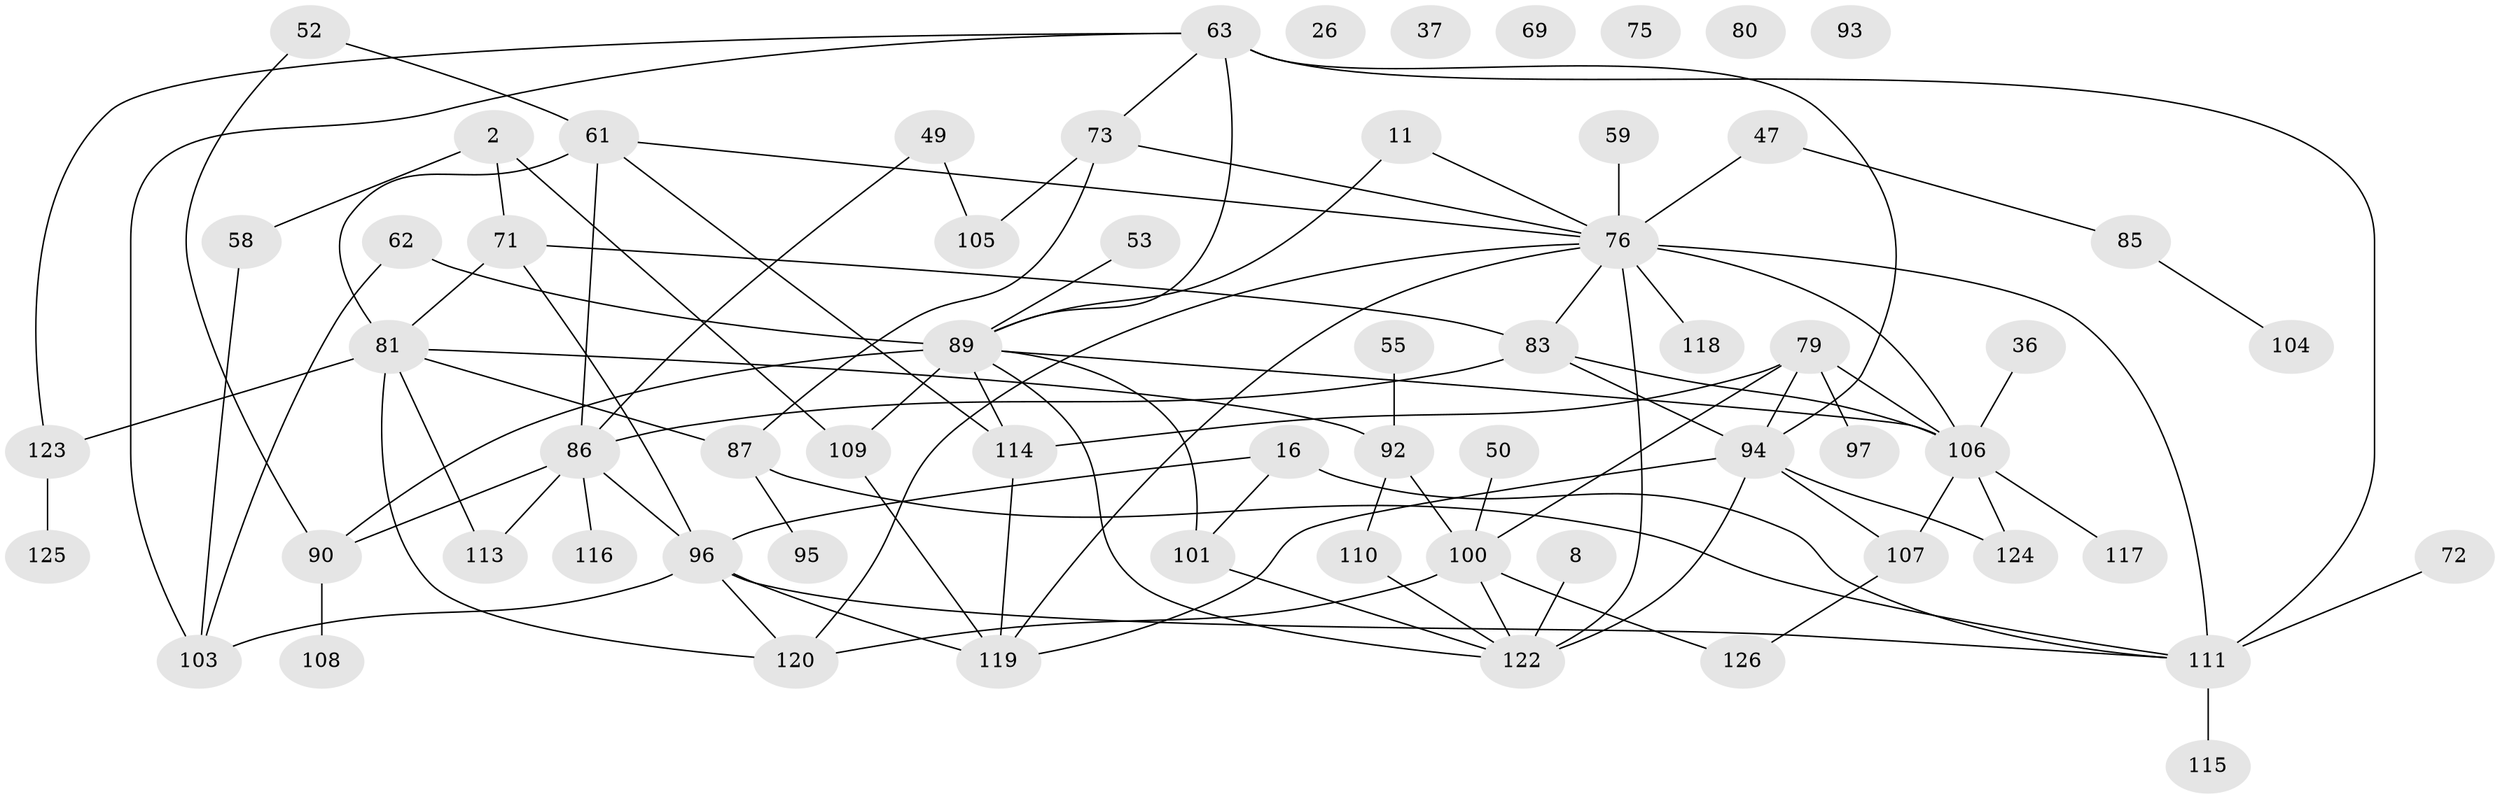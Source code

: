 // original degree distribution, {3: 0.25396825396825395, 4: 0.1746031746031746, 2: 0.23015873015873015, 1: 0.1746031746031746, 7: 0.015873015873015872, 6: 0.031746031746031744, 5: 0.06349206349206349, 0: 0.03968253968253968, 8: 0.015873015873015872}
// Generated by graph-tools (version 1.1) at 2025/40/03/09/25 04:40:35]
// undirected, 63 vertices, 97 edges
graph export_dot {
graph [start="1"]
  node [color=gray90,style=filled];
  2;
  8;
  11;
  16;
  26;
  36;
  37 [super="+22"];
  47;
  49;
  50;
  52;
  53;
  55 [super="+17"];
  58;
  59;
  61;
  62;
  63 [super="+28"];
  69;
  71;
  72;
  73 [super="+46"];
  75;
  76 [super="+27+34+38"];
  79 [super="+4"];
  80;
  81 [super="+60"];
  83 [super="+48"];
  85 [super="+45"];
  86 [super="+7+42"];
  87;
  89 [super="+66"];
  90;
  92 [super="+6"];
  93;
  94 [super="+30+43"];
  95;
  96 [super="+70"];
  97;
  100 [super="+44+88"];
  101 [super="+84"];
  103;
  104;
  105;
  106 [super="+18+99"];
  107 [super="+12"];
  108 [super="+35"];
  109 [super="+20"];
  110 [super="+56"];
  111 [super="+51+39+65"];
  113;
  114 [super="+102"];
  115;
  116;
  117;
  118;
  119 [super="+57+78+112"];
  120 [super="+29"];
  122 [super="+77+19"];
  123 [super="+121"];
  124;
  125;
  126;
  2 -- 58;
  2 -- 71;
  2 -- 109 [weight=2];
  8 -- 122;
  11 -- 89;
  11 -- 76;
  16 -- 96;
  16 -- 101 [weight=2];
  16 -- 111;
  36 -- 106;
  47 -- 76;
  47 -- 85;
  49 -- 105;
  49 -- 86;
  50 -- 100;
  52 -- 61;
  52 -- 90;
  53 -- 89;
  55 -- 92;
  58 -- 103;
  59 -- 76;
  61 -- 76 [weight=2];
  61 -- 81 [weight=2];
  61 -- 86 [weight=2];
  61 -- 114;
  62 -- 89;
  62 -- 103;
  63 -- 103;
  63 -- 123;
  63 -- 89;
  63 -- 94 [weight=2];
  63 -- 111;
  63 -- 73;
  71 -- 83;
  71 -- 81;
  71 -- 96 [weight=2];
  72 -- 111;
  73 -- 87;
  73 -- 76;
  73 -- 105;
  76 -- 120;
  76 -- 83;
  76 -- 118;
  76 -- 106;
  76 -- 111 [weight=2];
  76 -- 119;
  76 -- 122 [weight=3];
  79 -- 100 [weight=2];
  79 -- 106;
  79 -- 97;
  79 -- 94;
  79 -- 114;
  81 -- 113;
  81 -- 87;
  81 -- 120;
  81 -- 123 [weight=2];
  81 -- 92;
  83 -- 86;
  83 -- 106;
  83 -- 94;
  85 -- 104;
  86 -- 96 [weight=2];
  86 -- 116;
  86 -- 113;
  86 -- 90;
  87 -- 95;
  87 -- 111;
  89 -- 109;
  89 -- 106 [weight=2];
  89 -- 101;
  89 -- 90;
  89 -- 122;
  89 -- 114;
  90 -- 108;
  92 -- 110;
  92 -- 100 [weight=2];
  94 -- 107 [weight=2];
  94 -- 124;
  94 -- 122;
  94 -- 119;
  96 -- 103;
  96 -- 111;
  96 -- 119;
  96 -- 120;
  100 -- 120;
  100 -- 126;
  100 -- 122 [weight=2];
  101 -- 122;
  106 -- 117;
  106 -- 107 [weight=3];
  106 -- 124;
  107 -- 126;
  109 -- 119;
  110 -- 122;
  111 -- 115;
  114 -- 119;
  123 -- 125;
}
